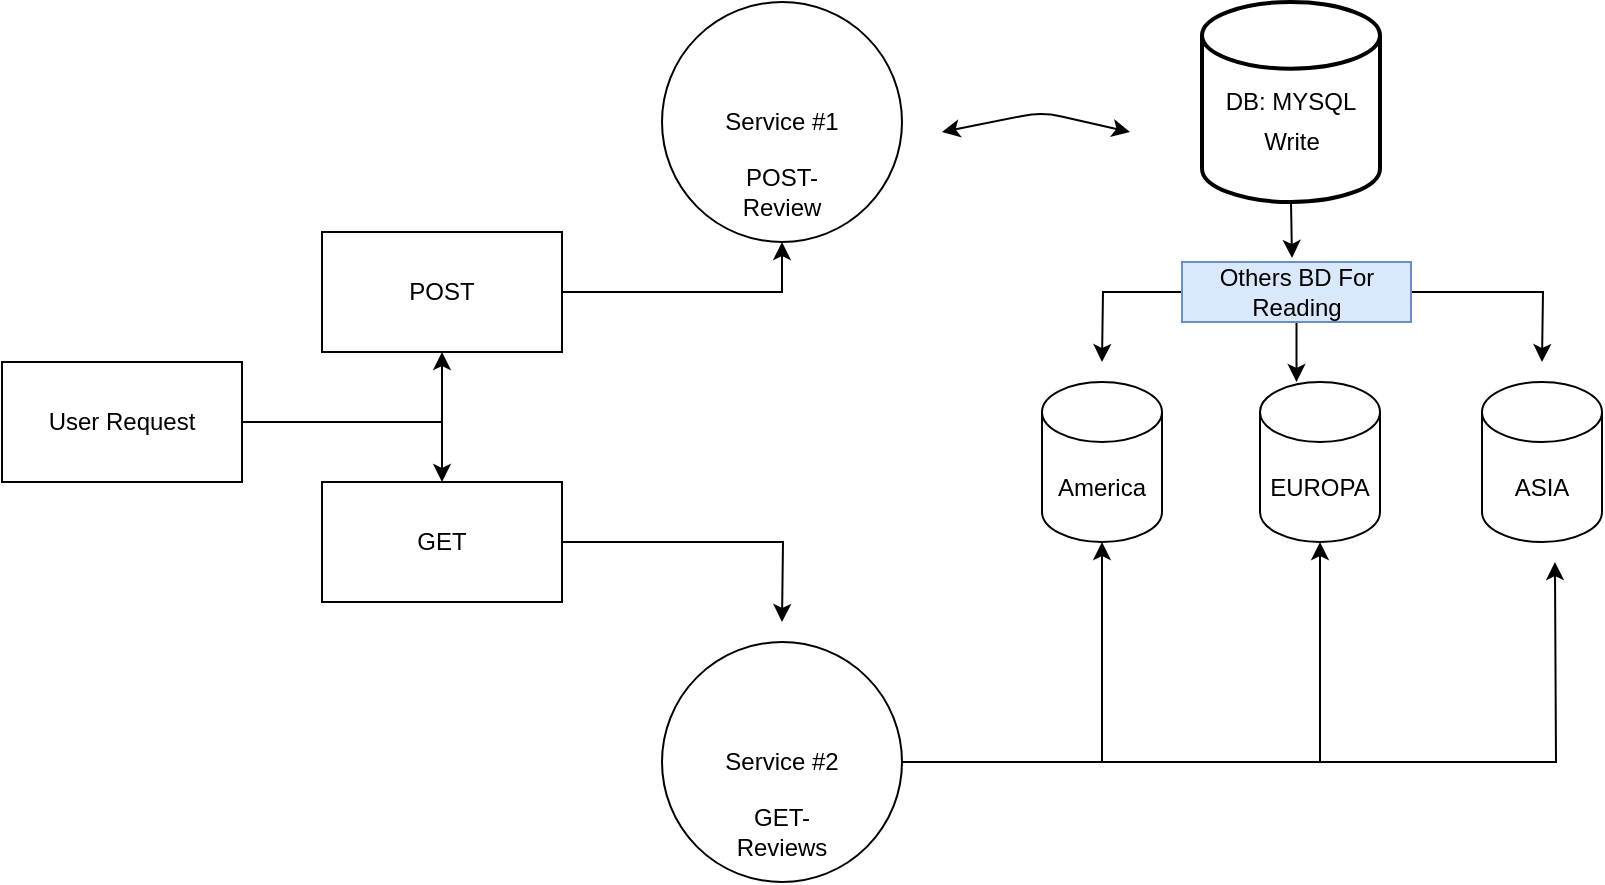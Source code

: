 <mxfile version="14.1.4" type="github">
  <diagram id="8UfvSjLRbzpjoi_OQcSS" name="Page-1">
    <mxGraphModel dx="380" dy="561" grid="1" gridSize="10" guides="1" tooltips="1" connect="1" arrows="1" fold="1" page="1" pageScale="1" pageWidth="827" pageHeight="1169" math="0" shadow="0">
      <root>
        <mxCell id="0" />
        <mxCell id="1" parent="0" />
        <mxCell id="Fs3yyiokLMWQwAFU5EFX-20" style="edgeStyle=orthogonalEdgeStyle;rounded=0;orthogonalLoop=1;jettySize=auto;html=1;" edge="1" parent="1" source="0T_m-J1MAF1MEhZM0Qkr-1" target="Fs3yyiokLMWQwAFU5EFX-18">
          <mxGeometry relative="1" as="geometry" />
        </mxCell>
        <mxCell id="Fs3yyiokLMWQwAFU5EFX-21" style="edgeStyle=orthogonalEdgeStyle;rounded=0;orthogonalLoop=1;jettySize=auto;html=1;entryX=0.5;entryY=0;entryDx=0;entryDy=0;" edge="1" parent="1" source="0T_m-J1MAF1MEhZM0Qkr-1" target="Fs3yyiokLMWQwAFU5EFX-19">
          <mxGeometry relative="1" as="geometry" />
        </mxCell>
        <mxCell id="0T_m-J1MAF1MEhZM0Qkr-1" value="User Request" style="rounded=0;whiteSpace=wrap;html=1;" parent="1" vertex="1">
          <mxGeometry x="10" y="330" width="120" height="60" as="geometry" />
        </mxCell>
        <mxCell id="0T_m-J1MAF1MEhZM0Qkr-3" value="Service #1" style="ellipse;whiteSpace=wrap;html=1;" parent="1" vertex="1">
          <mxGeometry x="340" y="150" width="120" height="120" as="geometry" />
        </mxCell>
        <mxCell id="0T_m-J1MAF1MEhZM0Qkr-4" value="POST-Review" style="text;html=1;align=center;verticalAlign=middle;whiteSpace=wrap;rounded=0;" parent="1" vertex="1">
          <mxGeometry x="370" y="230" width="60" height="30" as="geometry" />
        </mxCell>
        <mxCell id="0T_m-J1MAF1MEhZM0Qkr-5" value="DB: MYSQL" style="strokeWidth=2;html=1;shape=mxgraph.flowchart.database;whiteSpace=wrap;" parent="1" vertex="1">
          <mxGeometry x="610" y="150" width="89" height="100" as="geometry" />
        </mxCell>
        <mxCell id="0T_m-J1MAF1MEhZM0Qkr-6" value="" style="endArrow=classic;startArrow=classic;html=1;" parent="1" edge="1">
          <mxGeometry width="50" height="50" relative="1" as="geometry">
            <mxPoint x="480" y="215" as="sourcePoint" />
            <mxPoint x="574" y="215" as="targetPoint" />
            <Array as="points">
              <mxPoint x="530" y="205" />
            </Array>
          </mxGeometry>
        </mxCell>
        <mxCell id="Fs3yyiokLMWQwAFU5EFX-1" value="Write" style="text;html=1;align=center;verticalAlign=middle;whiteSpace=wrap;rounded=0;" vertex="1" parent="1">
          <mxGeometry x="634.5" y="210" width="40" height="20" as="geometry" />
        </mxCell>
        <mxCell id="Fs3yyiokLMWQwAFU5EFX-3" value="America" style="shape=cylinder3;whiteSpace=wrap;html=1;boundedLbl=1;backgroundOutline=1;size=15;" vertex="1" parent="1">
          <mxGeometry x="530" y="340" width="60" height="80" as="geometry" />
        </mxCell>
        <mxCell id="Fs3yyiokLMWQwAFU5EFX-4" value="EUROPA" style="shape=cylinder3;whiteSpace=wrap;html=1;boundedLbl=1;backgroundOutline=1;size=15;" vertex="1" parent="1">
          <mxGeometry x="639" y="340" width="60" height="80" as="geometry" />
        </mxCell>
        <mxCell id="Fs3yyiokLMWQwAFU5EFX-5" value="ASIA" style="shape=cylinder3;whiteSpace=wrap;html=1;boundedLbl=1;backgroundOutline=1;size=15;" vertex="1" parent="1">
          <mxGeometry x="750" y="340" width="60" height="80" as="geometry" />
        </mxCell>
        <mxCell id="Fs3yyiokLMWQwAFU5EFX-11" style="edgeStyle=orthogonalEdgeStyle;rounded=0;orthogonalLoop=1;jettySize=auto;html=1;" edge="1" parent="1" source="Fs3yyiokLMWQwAFU5EFX-6">
          <mxGeometry relative="1" as="geometry">
            <mxPoint x="560" y="330" as="targetPoint" />
          </mxGeometry>
        </mxCell>
        <mxCell id="Fs3yyiokLMWQwAFU5EFX-12" style="edgeStyle=orthogonalEdgeStyle;rounded=0;orthogonalLoop=1;jettySize=auto;html=1;" edge="1" parent="1" source="Fs3yyiokLMWQwAFU5EFX-6" target="Fs3yyiokLMWQwAFU5EFX-4">
          <mxGeometry relative="1" as="geometry">
            <Array as="points">
              <mxPoint x="657" y="360" />
              <mxPoint x="657" y="360" />
            </Array>
          </mxGeometry>
        </mxCell>
        <mxCell id="Fs3yyiokLMWQwAFU5EFX-13" style="edgeStyle=orthogonalEdgeStyle;rounded=0;orthogonalLoop=1;jettySize=auto;html=1;" edge="1" parent="1" source="Fs3yyiokLMWQwAFU5EFX-6">
          <mxGeometry relative="1" as="geometry">
            <mxPoint x="780" y="330" as="targetPoint" />
          </mxGeometry>
        </mxCell>
        <mxCell id="Fs3yyiokLMWQwAFU5EFX-6" value="Others BD For Reading" style="rounded=0;whiteSpace=wrap;html=1;fillColor=#dae8fc;strokeColor=#6c8ebf;" vertex="1" parent="1">
          <mxGeometry x="600" y="280" width="114.5" height="30" as="geometry" />
        </mxCell>
        <mxCell id="Fs3yyiokLMWQwAFU5EFX-7" value="" style="endArrow=classic;html=1;exitX=0.5;exitY=1;exitDx=0;exitDy=0;exitPerimeter=0;" edge="1" parent="1" source="0T_m-J1MAF1MEhZM0Qkr-5">
          <mxGeometry width="50" height="50" relative="1" as="geometry">
            <mxPoint x="650" y="360" as="sourcePoint" />
            <mxPoint x="655" y="278" as="targetPoint" />
          </mxGeometry>
        </mxCell>
        <mxCell id="Fs3yyiokLMWQwAFU5EFX-15" style="edgeStyle=orthogonalEdgeStyle;rounded=0;orthogonalLoop=1;jettySize=auto;html=1;" edge="1" parent="1" source="Fs3yyiokLMWQwAFU5EFX-14" target="Fs3yyiokLMWQwAFU5EFX-3">
          <mxGeometry relative="1" as="geometry" />
        </mxCell>
        <mxCell id="Fs3yyiokLMWQwAFU5EFX-16" style="edgeStyle=orthogonalEdgeStyle;rounded=0;orthogonalLoop=1;jettySize=auto;html=1;entryX=0.5;entryY=1;entryDx=0;entryDy=0;entryPerimeter=0;" edge="1" parent="1" source="Fs3yyiokLMWQwAFU5EFX-14" target="Fs3yyiokLMWQwAFU5EFX-4">
          <mxGeometry relative="1" as="geometry" />
        </mxCell>
        <mxCell id="Fs3yyiokLMWQwAFU5EFX-17" style="edgeStyle=orthogonalEdgeStyle;rounded=0;orthogonalLoop=1;jettySize=auto;html=1;" edge="1" parent="1" source="Fs3yyiokLMWQwAFU5EFX-14">
          <mxGeometry relative="1" as="geometry">
            <mxPoint x="786.471" y="430" as="targetPoint" />
          </mxGeometry>
        </mxCell>
        <mxCell id="Fs3yyiokLMWQwAFU5EFX-14" value="Service #2" style="ellipse;whiteSpace=wrap;html=1;" vertex="1" parent="1">
          <mxGeometry x="340" y="470" width="120" height="120" as="geometry" />
        </mxCell>
        <mxCell id="Fs3yyiokLMWQwAFU5EFX-22" style="edgeStyle=orthogonalEdgeStyle;rounded=0;orthogonalLoop=1;jettySize=auto;html=1;entryX=0.5;entryY=1;entryDx=0;entryDy=0;" edge="1" parent="1" source="Fs3yyiokLMWQwAFU5EFX-18" target="0T_m-J1MAF1MEhZM0Qkr-3">
          <mxGeometry relative="1" as="geometry" />
        </mxCell>
        <mxCell id="Fs3yyiokLMWQwAFU5EFX-18" value="POST" style="rounded=0;whiteSpace=wrap;html=1;" vertex="1" parent="1">
          <mxGeometry x="170" y="265" width="120" height="60" as="geometry" />
        </mxCell>
        <mxCell id="Fs3yyiokLMWQwAFU5EFX-23" style="edgeStyle=orthogonalEdgeStyle;rounded=0;orthogonalLoop=1;jettySize=auto;html=1;" edge="1" parent="1" source="Fs3yyiokLMWQwAFU5EFX-19">
          <mxGeometry relative="1" as="geometry">
            <mxPoint x="400" y="460" as="targetPoint" />
          </mxGeometry>
        </mxCell>
        <mxCell id="Fs3yyiokLMWQwAFU5EFX-19" value="GET" style="rounded=0;whiteSpace=wrap;html=1;" vertex="1" parent="1">
          <mxGeometry x="170" y="390" width="120" height="60" as="geometry" />
        </mxCell>
        <mxCell id="Fs3yyiokLMWQwAFU5EFX-24" value="GET-Reviews" style="text;html=1;align=center;verticalAlign=middle;whiteSpace=wrap;rounded=0;" vertex="1" parent="1">
          <mxGeometry x="380" y="550" width="40" height="30" as="geometry" />
        </mxCell>
      </root>
    </mxGraphModel>
  </diagram>
</mxfile>
